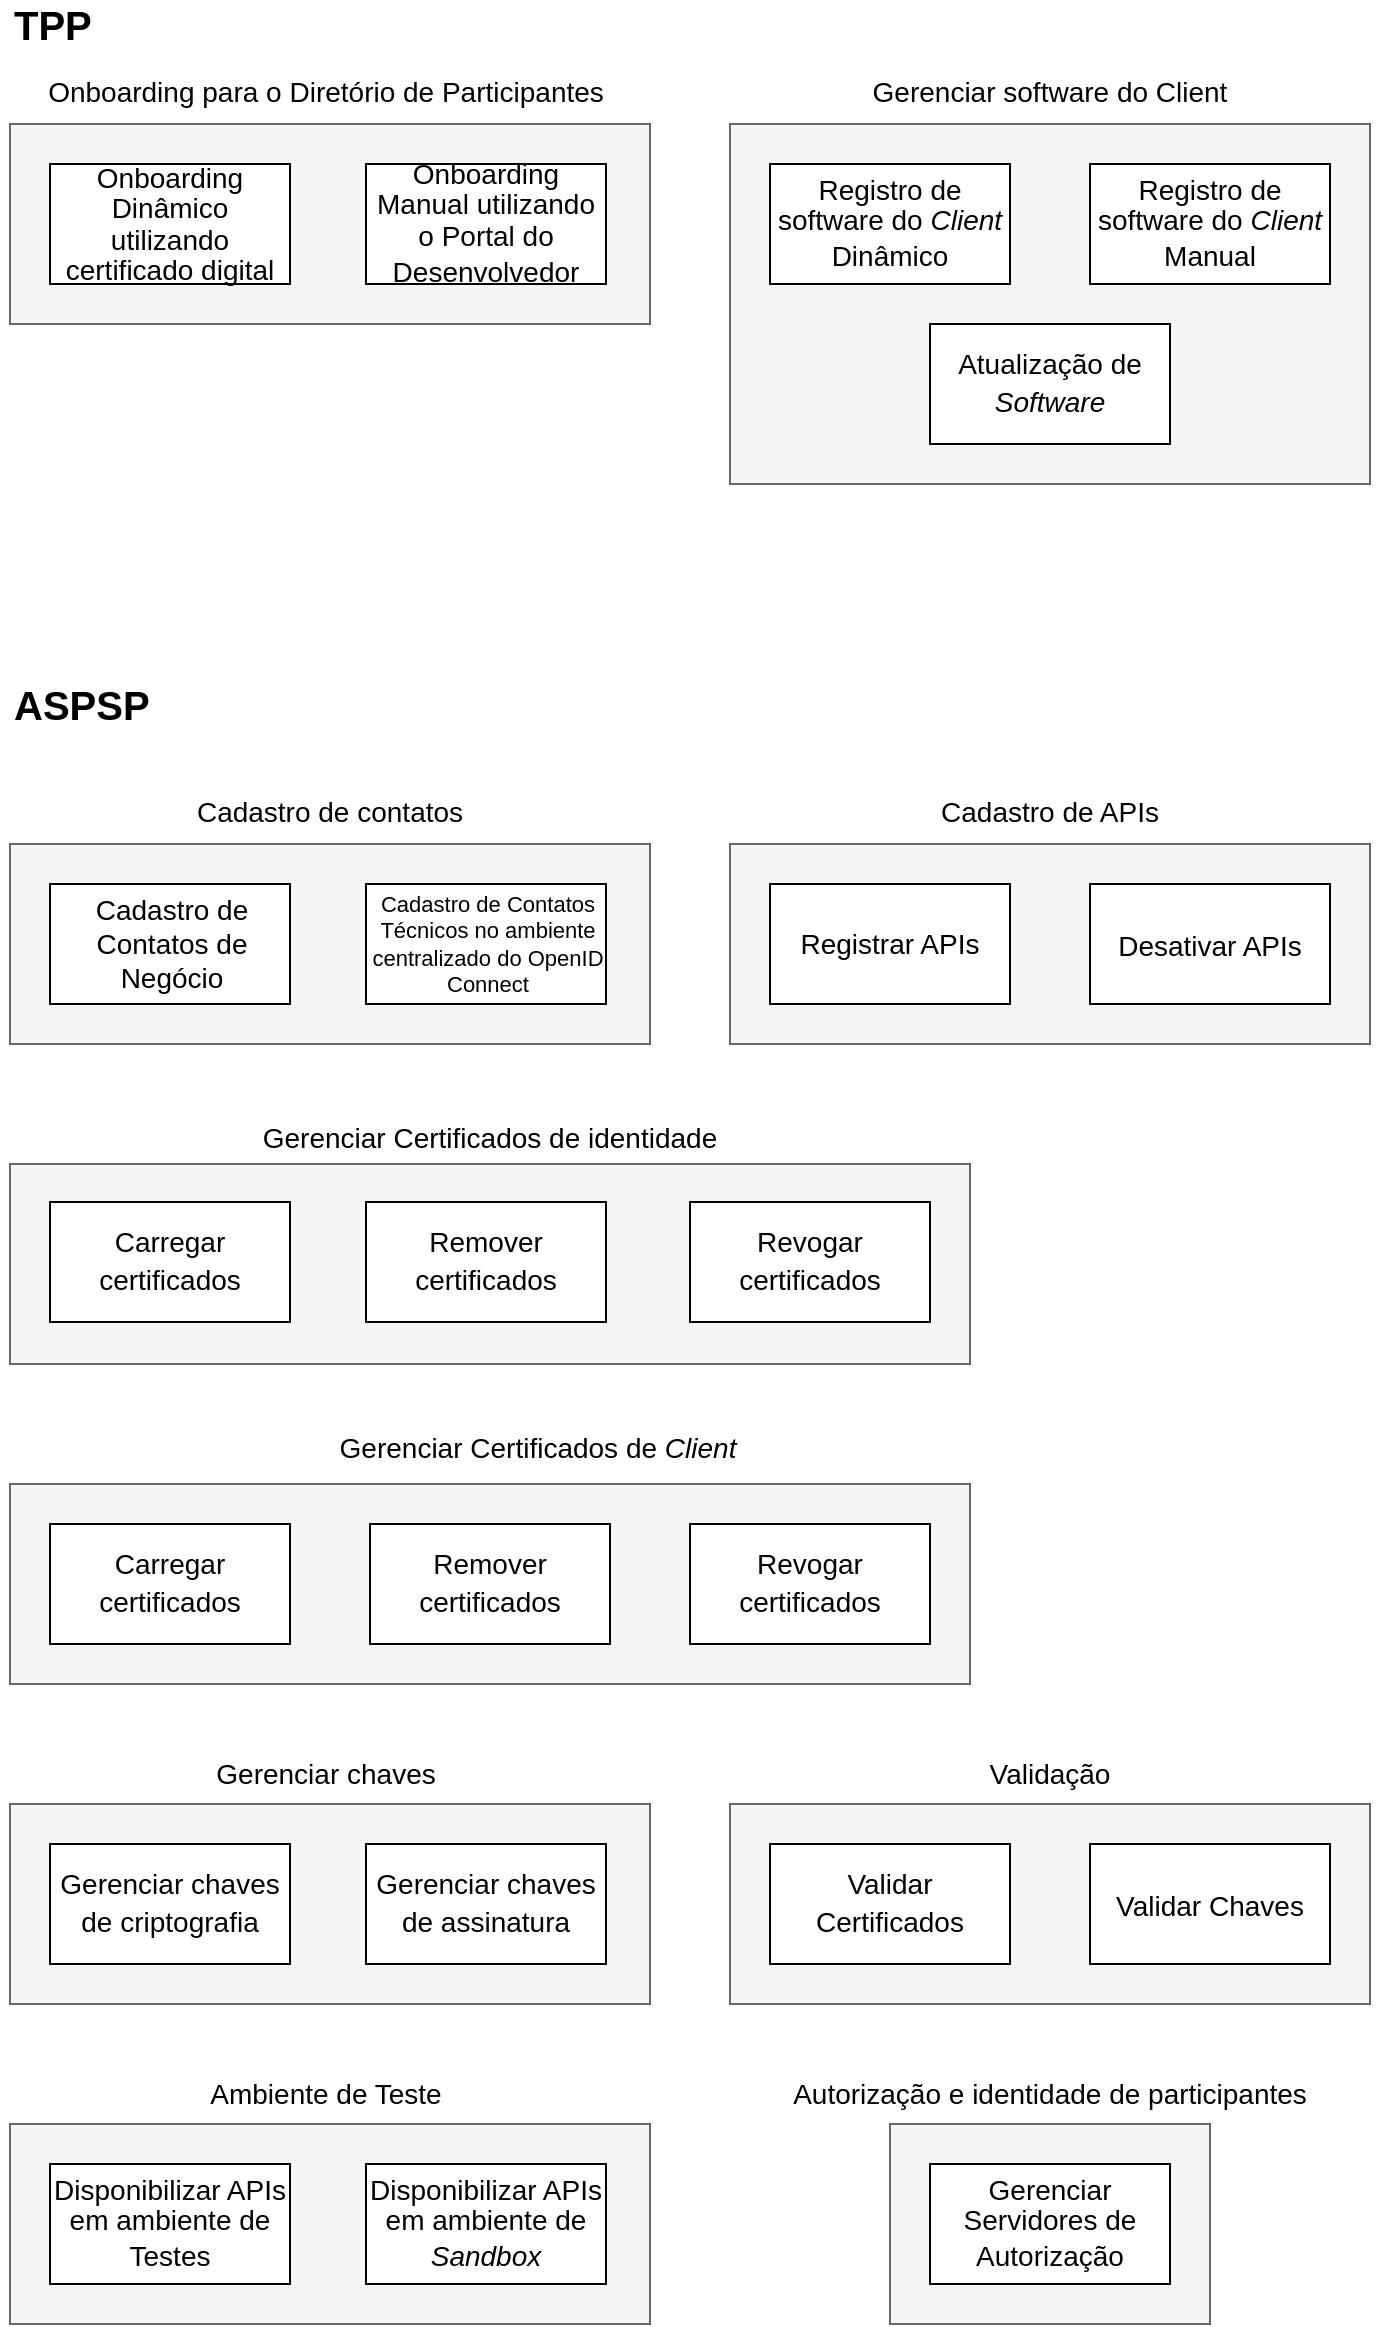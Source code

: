 <mxfile version="14.2.7" type="google"><diagram name="Page-1" id="2TcQcZD54DQ14kN6pJWy"><mxGraphModel dx="2377" dy="1310" grid="1" gridSize="10" guides="1" tooltips="1" connect="1" arrows="1" fold="1" page="1" pageScale="1" pageWidth="827" pageHeight="1169" math="0" shadow="0"><root><mxCell id="dQWmXxBlJwxHtQwSScho-0"/><mxCell id="dQWmXxBlJwxHtQwSScho-1" parent="dQWmXxBlJwxHtQwSScho-0"/><mxCell id="dex9BiM0n378ThbojuQ--26" value="" style="rounded=0;whiteSpace=wrap;html=1;fontSize=20;align=center;fillColor=#f5f5f5;strokeColor=#666666;fontColor=#333333;fontStyle=1" vertex="1" parent="dQWmXxBlJwxHtQwSScho-1"><mxGeometry x="480" y="1120" width="160" height="100" as="geometry"/></mxCell><mxCell id="dex9BiM0n378ThbojuQ--25" value="" style="rounded=0;whiteSpace=wrap;html=1;fontSize=20;align=center;fillColor=#f5f5f5;strokeColor=#666666;fontColor=#333333;" vertex="1" parent="dQWmXxBlJwxHtQwSScho-1"><mxGeometry x="40" y="1120" width="320" height="100" as="geometry"/></mxCell><mxCell id="dex9BiM0n378ThbojuQ--23" value="" style="rounded=0;whiteSpace=wrap;html=1;fontSize=20;align=center;fillColor=#f5f5f5;strokeColor=#666666;fontColor=#333333;fontStyle=1" vertex="1" parent="dQWmXxBlJwxHtQwSScho-1"><mxGeometry x="400" y="960" width="320" height="100" as="geometry"/></mxCell><mxCell id="dex9BiM0n378ThbojuQ--24" value="" style="rounded=0;whiteSpace=wrap;html=1;fontSize=20;align=center;fillColor=#f5f5f5;strokeColor=#666666;fontColor=#333333;" vertex="1" parent="dQWmXxBlJwxHtQwSScho-1"><mxGeometry x="40" y="960" width="320" height="100" as="geometry"/></mxCell><mxCell id="dex9BiM0n378ThbojuQ--22" value="" style="rounded=0;whiteSpace=wrap;html=1;fontSize=20;align=center;fillColor=#f5f5f5;strokeColor=#666666;fontColor=#333333;" vertex="1" parent="dQWmXxBlJwxHtQwSScho-1"><mxGeometry x="40" y="800" width="480" height="100" as="geometry"/></mxCell><mxCell id="dex9BiM0n378ThbojuQ--21" value="" style="rounded=0;whiteSpace=wrap;html=1;fontSize=20;align=center;fillColor=#f5f5f5;strokeColor=#666666;fontColor=#333333;" vertex="1" parent="dQWmXxBlJwxHtQwSScho-1"><mxGeometry x="40" y="640" width="480" height="100" as="geometry"/></mxCell><mxCell id="dex9BiM0n378ThbojuQ--20" value="" style="rounded=0;whiteSpace=wrap;html=1;fontSize=20;align=center;fillColor=#f5f5f5;strokeColor=#666666;fontColor=#333333;fontStyle=1" vertex="1" parent="dQWmXxBlJwxHtQwSScho-1"><mxGeometry x="400" y="480" width="320" height="100" as="geometry"/></mxCell><mxCell id="dex9BiM0n378ThbojuQ--19" value="" style="rounded=0;whiteSpace=wrap;html=1;fontSize=20;align=center;fillColor=#f5f5f5;strokeColor=#666666;fontColor=#333333;" vertex="1" parent="dQWmXxBlJwxHtQwSScho-1"><mxGeometry x="40" y="480" width="320" height="100" as="geometry"/></mxCell><mxCell id="dex9BiM0n378ThbojuQ--17" value="" style="rounded=0;whiteSpace=wrap;html=1;fontSize=20;align=center;fillColor=#f5f5f5;strokeColor=#666666;fontColor=#333333;" vertex="1" parent="dQWmXxBlJwxHtQwSScho-1"><mxGeometry x="40" y="120" width="320" height="100" as="geometry"/></mxCell><mxCell id="dex9BiM0n378ThbojuQ--16" value="" style="rounded=0;whiteSpace=wrap;html=1;fontSize=20;align=center;fillColor=#f5f5f5;strokeColor=#666666;fontColor=#333333;" vertex="1" parent="dQWmXxBlJwxHtQwSScho-1"><mxGeometry x="400" y="120" width="320" height="180" as="geometry"/></mxCell><mxCell id="vyJ_nPInAKXqsQ6Iv6e1-10" value="&lt;span style=&quot;font-family: &amp;#34;arial&amp;#34; , sans-serif ; font-size: 14px&quot;&gt;Gerenciar chaves&lt;/span&gt;" style="text;whiteSpace=wrap;html=1;fontSize=11;align=center;" vertex="1" parent="dQWmXxBlJwxHtQwSScho-1"><mxGeometry x="88" y="930" width="220" height="30" as="geometry"/></mxCell><mxCell id="dex9BiM0n378ThbojuQ--0" value="&lt;font face=&quot;arial, sans-serif&quot;&gt;&lt;span style=&quot;font-size: 14px&quot;&gt;Validação&lt;/span&gt;&lt;/font&gt;" style="text;whiteSpace=wrap;html=1;fontSize=11;align=center;" vertex="1" parent="dQWmXxBlJwxHtQwSScho-1"><mxGeometry x="450" y="930" width="220" height="30" as="geometry"/></mxCell><mxCell id="dQWmXxBlJwxHtQwSScho-2" value="TPP" style="text;html=1;strokeColor=none;fillColor=none;align=left;verticalAlign=middle;whiteSpace=wrap;rounded=0;fontSize=20;fontStyle=1" vertex="1" parent="dQWmXxBlJwxHtQwSScho-1"><mxGeometry x="40" y="60" width="80" height="20" as="geometry"/></mxCell><mxCell id="dQWmXxBlJwxHtQwSScho-3" value="&lt;span lang=&quot;PT-BR&quot; style=&quot;font-size: 10.5pt ; line-height: 110% ; font-family: &amp;#34;arial&amp;#34; , sans-serif&quot;&gt;Onboarding Dinâmico utilizando certificado digital&lt;/span&gt;" style="rounded=0;whiteSpace=wrap;html=1;" vertex="1" parent="dQWmXxBlJwxHtQwSScho-1"><mxGeometry x="60" y="140" width="120" height="60" as="geometry"/></mxCell><mxCell id="dQWmXxBlJwxHtQwSScho-4" value="&lt;span lang=&quot;PT-BR&quot; style=&quot;font-size: 10.5pt ; line-height: 15.4px ; font-family: &amp;#34;arial&amp;#34; , sans-serif&quot;&gt;Onboarding Manual utilizando o Portal do Desenvolvedor&lt;/span&gt;&lt;span style=&quot;font-size: medium&quot;&gt;&lt;/span&gt;" style="rounded=0;whiteSpace=wrap;html=1;" vertex="1" parent="dQWmXxBlJwxHtQwSScho-1"><mxGeometry x="218" y="140" width="120" height="60" as="geometry"/></mxCell><mxCell id="dQWmXxBlJwxHtQwSScho-5" value="&lt;span lang=&quot;PT-BR&quot; style=&quot;font-size: 10.5pt ; line-height: 15.4px ; font-family: &amp;#34;arial&amp;#34; , sans-serif&quot;&gt;Registro de software do&amp;nbsp;&lt;i&gt;Client&lt;/i&gt; Dinâmico&lt;/span&gt;&lt;span style=&quot;font-size: medium&quot;&gt;&lt;/span&gt;" style="rounded=0;whiteSpace=wrap;html=1;" vertex="1" parent="dQWmXxBlJwxHtQwSScho-1"><mxGeometry x="420" y="140" width="120" height="60" as="geometry"/></mxCell><mxCell id="dQWmXxBlJwxHtQwSScho-6" value="&lt;span lang=&quot;PT-BR&quot; style=&quot;font-size: 10.5pt ; line-height: 15.4px ; font-family: &amp;#34;arial&amp;#34; , sans-serif&quot;&gt;Registro de software do&amp;nbsp;&lt;i&gt;Client&lt;/i&gt; Manual&lt;/span&gt;&lt;span style=&quot;font-size: medium&quot;&gt;&lt;/span&gt;" style="rounded=0;whiteSpace=wrap;html=1;" vertex="1" parent="dQWmXxBlJwxHtQwSScho-1"><mxGeometry x="580" y="140" width="120" height="60" as="geometry"/></mxCell><mxCell id="dQWmXxBlJwxHtQwSScho-7" value="&lt;span lang=&quot;PT-BR&quot; style=&quot;font-size: 10.5pt ; line-height: 15.4px ; font-family: &amp;#34;arial&amp;#34; , sans-serif&quot;&gt;Atualização de &lt;i&gt;Software&lt;/i&gt;&lt;/span&gt;&lt;span style=&quot;font-size: medium&quot;&gt;&lt;/span&gt;" style="rounded=0;whiteSpace=wrap;html=1;" vertex="1" parent="dQWmXxBlJwxHtQwSScho-1"><mxGeometry x="500" y="220" width="120" height="60" as="geometry"/></mxCell><mxCell id="dQWmXxBlJwxHtQwSScho-8" value="ASPSP" style="text;html=1;strokeColor=none;fillColor=none;align=left;verticalAlign=middle;whiteSpace=wrap;rounded=0;fontSize=20;fontStyle=1" vertex="1" parent="dQWmXxBlJwxHtQwSScho-1"><mxGeometry x="40" y="400" width="80" height="20" as="geometry"/></mxCell><mxCell id="dQWmXxBlJwxHtQwSScho-9" value="&lt;div style=&quot;text-align: center&quot;&gt;&lt;span style=&quot;font-family: &amp;#34;arial&amp;#34; , sans-serif ; font-size: 10.5pt&quot;&gt;Cadastro de Contatos de Negócio&lt;/span&gt;&lt;/div&gt;&lt;span style=&quot;font-size: medium&quot;&gt;&lt;/span&gt;" style="rounded=0;whiteSpace=wrap;html=1;align=left;" vertex="1" parent="dQWmXxBlJwxHtQwSScho-1"><mxGeometry x="60" y="500" width="120" height="60" as="geometry"/></mxCell><mxCell id="dQWmXxBlJwxHtQwSScho-10" value="&lt;div style=&quot;text-align: center; font-size: 11px;&quot;&gt;&lt;span style=&quot;font-family: arial, sans-serif; font-size: 11px;&quot;&gt;Cadastro de Contatos Técnicos no ambiente centralizado do OpenID Connect&lt;/span&gt;&lt;/div&gt;&lt;span style=&quot;font-size: 11px;&quot;&gt;&lt;/span&gt;" style="rounded=0;whiteSpace=wrap;html=1;align=left;fontSize=11;" vertex="1" parent="dQWmXxBlJwxHtQwSScho-1"><mxGeometry x="218" y="500" width="120" height="60" as="geometry"/></mxCell><mxCell id="dQWmXxBlJwxHtQwSScho-11" value="&lt;div style=&quot;&quot;&gt;&lt;span style=&quot;font-family: &amp;quot;arial&amp;quot; , sans-serif ; font-size: 10.5pt&quot;&gt;Registrar APIs&lt;/span&gt;&lt;/div&gt;&lt;span style=&quot;font-size: medium&quot;&gt;&lt;/span&gt;" style="rounded=0;whiteSpace=wrap;html=1;fontSize=11;align=center;" vertex="1" parent="dQWmXxBlJwxHtQwSScho-1"><mxGeometry x="420" y="500" width="120" height="60" as="geometry"/></mxCell><mxCell id="dQWmXxBlJwxHtQwSScho-12" value="&lt;span lang=&quot;PT-BR&quot; style=&quot;font-size: 10.5pt ; line-height: 15.4px ; font-family: &amp;#34;arial&amp;#34; , sans-serif&quot;&gt;Desativar APIs&lt;/span&gt;&lt;span style=&quot;font-size: medium&quot;&gt;&lt;/span&gt;" style="rounded=0;whiteSpace=wrap;html=1;fontSize=11;align=center;" vertex="1" parent="dQWmXxBlJwxHtQwSScho-1"><mxGeometry x="580" y="500" width="120" height="60" as="geometry"/></mxCell><mxCell id="dQWmXxBlJwxHtQwSScho-13" value="&lt;span lang=&quot;PT-BR&quot; style=&quot;font-size: 10.5pt ; line-height: 15.4px ; font-family: &amp;#34;arial&amp;#34; , sans-serif&quot;&gt;Carregar certificados&lt;/span&gt;&lt;span style=&quot;font-size: medium&quot;&gt;&lt;/span&gt;" style="rounded=0;whiteSpace=wrap;html=1;fontSize=11;align=center;" vertex="1" parent="dQWmXxBlJwxHtQwSScho-1"><mxGeometry x="60" y="659" width="120" height="60" as="geometry"/></mxCell><mxCell id="dQWmXxBlJwxHtQwSScho-14" value="&lt;span lang=&quot;PT-BR&quot; style=&quot;font-size: 10.5pt ; line-height: 15.4px ; font-family: &amp;#34;arial&amp;#34; , sans-serif&quot;&gt;Remover certificados&lt;/span&gt;&lt;span style=&quot;font-size: medium&quot;&gt;&lt;/span&gt;" style="rounded=0;whiteSpace=wrap;html=1;fontSize=11;align=center;" vertex="1" parent="dQWmXxBlJwxHtQwSScho-1"><mxGeometry x="218" y="659" width="120" height="60" as="geometry"/></mxCell><mxCell id="dQWmXxBlJwxHtQwSScho-15" value="&lt;span lang=&quot;PT-BR&quot; style=&quot;font-size: 10.5pt ; line-height: 15.4px ; font-family: &amp;#34;arial&amp;#34; , sans-serif&quot;&gt;Revogar certificados&lt;/span&gt;&lt;span style=&quot;font-size: medium&quot;&gt;&lt;/span&gt;" style="rounded=0;whiteSpace=wrap;html=1;fontSize=11;align=center;" vertex="1" parent="dQWmXxBlJwxHtQwSScho-1"><mxGeometry x="380" y="659" width="120" height="60" as="geometry"/></mxCell><mxCell id="dQWmXxBlJwxHtQwSScho-16" value="&lt;span lang=&quot;PT-BR&quot; style=&quot;font-size: 10.5pt ; line-height: 15.4px ; font-family: &amp;#34;arial&amp;#34; , sans-serif&quot;&gt;Gerenciar Certificados de identidade&lt;/span&gt;&lt;span style=&quot;font-size: medium&quot;&gt;&lt;/span&gt;" style="text;whiteSpace=wrap;html=1;fontSize=11;align=center;" vertex="1" parent="dQWmXxBlJwxHtQwSScho-1"><mxGeometry x="160" y="610" width="240" height="30" as="geometry"/></mxCell><mxCell id="dQWmXxBlJwxHtQwSScho-18" value="&lt;span lang=&quot;PT-BR&quot; style=&quot;font-size: 10.5pt ; line-height: 110% ; font-family: &amp;#34;arial&amp;#34; , sans-serif&quot;&gt;Gerenciar Certificados de &lt;i&gt;Client&lt;/i&gt;&lt;/span&gt;" style="text;whiteSpace=wrap;html=1;fontSize=11;align=center;" vertex="1" parent="dQWmXxBlJwxHtQwSScho-1"><mxGeometry x="194" y="768" width="220" height="30" as="geometry"/></mxCell><mxCell id="dQWmXxBlJwxHtQwSScho-19" value="&lt;span lang=&quot;PT-BR&quot; style=&quot;font-size: 10.5pt ; line-height: 15.4px ; font-family: &amp;#34;arial&amp;#34; , sans-serif&quot;&gt;Carregar certificados&lt;/span&gt;&lt;span style=&quot;font-size: medium&quot;&gt;&lt;/span&gt;" style="rounded=0;whiteSpace=wrap;html=1;fontSize=11;align=center;" vertex="1" parent="dQWmXxBlJwxHtQwSScho-1"><mxGeometry x="60" y="820" width="120" height="60" as="geometry"/></mxCell><mxCell id="dQWmXxBlJwxHtQwSScho-20" value="&lt;span lang=&quot;PT-BR&quot; style=&quot;font-size: 10.5pt ; line-height: 15.4px ; font-family: &amp;#34;arial&amp;#34; , sans-serif&quot;&gt;Remover certificados&lt;/span&gt;&lt;span style=&quot;font-size: medium&quot;&gt;&lt;/span&gt;" style="rounded=0;whiteSpace=wrap;html=1;fontSize=11;align=center;" vertex="1" parent="dQWmXxBlJwxHtQwSScho-1"><mxGeometry x="220" y="820" width="120" height="60" as="geometry"/></mxCell><mxCell id="dQWmXxBlJwxHtQwSScho-21" value="&lt;span lang=&quot;PT-BR&quot; style=&quot;font-size: 10.5pt ; line-height: 15.4px ; font-family: &amp;#34;arial&amp;#34; , sans-serif&quot;&gt;Revogar certificados&lt;/span&gt;&lt;span style=&quot;font-size: medium&quot;&gt;&lt;/span&gt;" style="rounded=0;whiteSpace=wrap;html=1;fontSize=11;align=center;" vertex="1" parent="dQWmXxBlJwxHtQwSScho-1"><mxGeometry x="380" y="820" width="120" height="60" as="geometry"/></mxCell><mxCell id="dQWmXxBlJwxHtQwSScho-23" value="&lt;span lang=&quot;PT-BR&quot; style=&quot;font-size: 10.5pt ; line-height: 15.4px ; font-family: &amp;#34;arial&amp;#34; , sans-serif&quot;&gt;Gerenciar chaves de assinatura&lt;/span&gt;&lt;span style=&quot;font-size: medium&quot;&gt;&lt;/span&gt;" style="rounded=0;whiteSpace=wrap;html=1;fontSize=11;align=center;" vertex="1" parent="dQWmXxBlJwxHtQwSScho-1"><mxGeometry x="218" y="980" width="120" height="60" as="geometry"/></mxCell><mxCell id="dQWmXxBlJwxHtQwSScho-24" value="&lt;span lang=&quot;PT-BR&quot; style=&quot;font-size: 10.5pt ; line-height: 15.4px ; font-family: &amp;#34;arial&amp;#34; , sans-serif&quot;&gt;Gerenciar chaves de criptografia&lt;/span&gt;&lt;span style=&quot;font-size: medium&quot;&gt;&lt;/span&gt;" style="rounded=0;whiteSpace=wrap;html=1;fontSize=11;align=center;" vertex="1" parent="dQWmXxBlJwxHtQwSScho-1"><mxGeometry x="60" y="980" width="120" height="60" as="geometry"/></mxCell><mxCell id="dQWmXxBlJwxHtQwSScho-25" value="&lt;span lang=&quot;PT-BR&quot; style=&quot;font-size: 10.5pt ; line-height: 15.4px ; font-family: &amp;#34;arial&amp;#34; , sans-serif&quot;&gt;Validar Certificados&lt;/span&gt;&lt;span style=&quot;font-size: medium&quot;&gt;&lt;/span&gt;" style="rounded=0;whiteSpace=wrap;html=1;fontSize=11;align=center;" vertex="1" parent="dQWmXxBlJwxHtQwSScho-1"><mxGeometry x="420" y="980" width="120" height="60" as="geometry"/></mxCell><mxCell id="dQWmXxBlJwxHtQwSScho-26" value="&lt;span lang=&quot;PT-BR&quot; style=&quot;font-size: 10.5pt ; line-height: 15.4px ; font-family: &amp;#34;arial&amp;#34; , sans-serif&quot;&gt;Validar&amp;nbsp;&lt;/span&gt;&lt;span style=&quot;font-size: medium&quot;&gt;&lt;/span&gt;&lt;span lang=&quot;PT-BR&quot; style=&quot;font-size: 10.5pt ; line-height: 15.4px ; font-family: &amp;#34;arial&amp;#34; , sans-serif&quot;&gt;Chaves&lt;/span&gt;&lt;span style=&quot;font-size: medium&quot;&gt;&lt;/span&gt;" style="rounded=0;whiteSpace=wrap;html=1;fontSize=11;align=center;" vertex="1" parent="dQWmXxBlJwxHtQwSScho-1"><mxGeometry x="580" y="980" width="120" height="60" as="geometry"/></mxCell><mxCell id="vyJ_nPInAKXqsQ6Iv6e1-0" value="&lt;span lang=&quot;PT-BR&quot; style=&quot;font-size: 10.5pt ; line-height: 110% ; font-family: &amp;#34;arial&amp;#34; , sans-serif&quot;&gt;Onboarding para o Diretório de Participantes&lt;/span&gt;" style="text;whiteSpace=wrap;html=1;fontSize=11;align=center;" vertex="1" parent="dQWmXxBlJwxHtQwSScho-1"><mxGeometry x="35" y="90" width="326" height="30" as="geometry"/></mxCell><mxCell id="vyJ_nPInAKXqsQ6Iv6e1-3" value="&lt;span lang=&quot;PT-BR&quot; style=&quot;font-size: 10.5pt ; line-height: 110% ; font-family: &amp;#34;arial&amp;#34; , sans-serif&quot;&gt;Gerenciar software do Client&lt;/span&gt;" style="text;whiteSpace=wrap;html=1;fontSize=11;align=center;" vertex="1" parent="dQWmXxBlJwxHtQwSScho-1"><mxGeometry x="397" y="90" width="326" height="30" as="geometry"/></mxCell><mxCell id="vyJ_nPInAKXqsQ6Iv6e1-5" value="&lt;span lang=&quot;PT-BR&quot; style=&quot;font-size: 10.5pt ; line-height: 110% ; font-family: &amp;#34;arial&amp;#34; , sans-serif&quot;&gt;Cadastro de contatos&lt;/span&gt;" style="text;whiteSpace=wrap;html=1;fontSize=11;align=center;" vertex="1" parent="dQWmXxBlJwxHtQwSScho-1"><mxGeometry x="80" y="450" width="240" height="30" as="geometry"/></mxCell><mxCell id="vyJ_nPInAKXqsQ6Iv6e1-9" value="&lt;span lang=&quot;PT-BR&quot; style=&quot;font-size: 10.5pt ; line-height: 110% ; font-family: &amp;#34;arial&amp;#34; , sans-serif&quot;&gt;Cadastro de APIs&lt;/span&gt;" style="text;whiteSpace=wrap;html=1;fontSize=11;align=center;" vertex="1" parent="dQWmXxBlJwxHtQwSScho-1"><mxGeometry x="440" y="450" width="240" height="30" as="geometry"/></mxCell><mxCell id="dex9BiM0n378ThbojuQ--8" value="&lt;div style=&quot;&quot;&gt;&lt;span style=&quot;font-family: &amp;quot;arial&amp;quot; , sans-serif ; font-size: 10.5pt&quot;&gt;Autorização e identidade de participantes&lt;/span&gt;&lt;/div&gt;" style="text;whiteSpace=wrap;html=1;fontSize=11;align=center;" vertex="1" parent="dQWmXxBlJwxHtQwSScho-1"><mxGeometry x="402" y="1090" width="316" height="30" as="geometry"/></mxCell><mxCell id="dex9BiM0n378ThbojuQ--9" value="&lt;span lang=&quot;PT-BR&quot; style=&quot;font-size: 10.5pt ; line-height: 15.4px ; font-family: &amp;#34;arial&amp;#34; , sans-serif&quot;&gt;Disponibilizar APIs em ambiente de Testes&lt;/span&gt;&lt;span style=&quot;font-size: medium&quot;&gt;&lt;/span&gt;" style="rounded=0;whiteSpace=wrap;html=1;fontSize=11;align=center;" vertex="1" parent="dQWmXxBlJwxHtQwSScho-1"><mxGeometry x="60" y="1140" width="120" height="60" as="geometry"/></mxCell><mxCell id="dex9BiM0n378ThbojuQ--10" value="&lt;span lang=&quot;PT-BR&quot; style=&quot;font-size: 10.5pt ; line-height: 15.4px ; font-family: &amp;#34;arial&amp;#34; , sans-serif&quot;&gt;Disponibilizar APIs em ambiente de &lt;i&gt;Sandbox&lt;/i&gt;&lt;/span&gt;&lt;span style=&quot;font-size: medium&quot;&gt;&lt;/span&gt;" style="rounded=0;whiteSpace=wrap;html=1;fontSize=11;align=center;" vertex="1" parent="dQWmXxBlJwxHtQwSScho-1"><mxGeometry x="218" y="1140" width="120" height="60" as="geometry"/></mxCell><mxCell id="dex9BiM0n378ThbojuQ--11" value="&lt;span lang=&quot;PT-BR&quot; style=&quot;font-size: 10.5pt ; line-height: 15.4px ; font-family: &amp;#34;arial&amp;#34; , sans-serif&quot;&gt;Gerenciar Servidores de Autorização&lt;/span&gt;&lt;span style=&quot;font-size: medium&quot;&gt;&lt;/span&gt;" style="rounded=0;whiteSpace=wrap;html=1;fontSize=11;align=center;" vertex="1" parent="dQWmXxBlJwxHtQwSScho-1"><mxGeometry x="500" y="1140" width="120" height="60" as="geometry"/></mxCell><mxCell id="dex9BiM0n378ThbojuQ--15" value="&lt;div&gt;&lt;span style=&quot;font-family: &amp;#34;arial&amp;#34; , sans-serif ; font-size: 10.5pt&quot;&gt;Ambiente de Teste&lt;/span&gt;&lt;/div&gt;" style="text;whiteSpace=wrap;html=1;fontSize=11;align=center;" vertex="1" parent="dQWmXxBlJwxHtQwSScho-1"><mxGeometry x="40" y="1090" width="316" height="30" as="geometry"/></mxCell></root></mxGraphModel></diagram></mxfile>